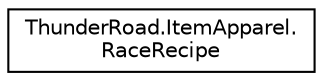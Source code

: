 digraph "Graphical Class Hierarchy"
{
 // LATEX_PDF_SIZE
  edge [fontname="Helvetica",fontsize="10",labelfontname="Helvetica",labelfontsize="10"];
  node [fontname="Helvetica",fontsize="10",shape=record];
  rankdir="LR";
  Node0 [label="ThunderRoad.ItemApparel.\lRaceRecipe",height=0.2,width=0.4,color="black", fillcolor="white", style="filled",URL="$class_thunder_road_1_1_item_apparel_1_1_race_recipe.html",tooltip="Class RaceRecipe."];
}
